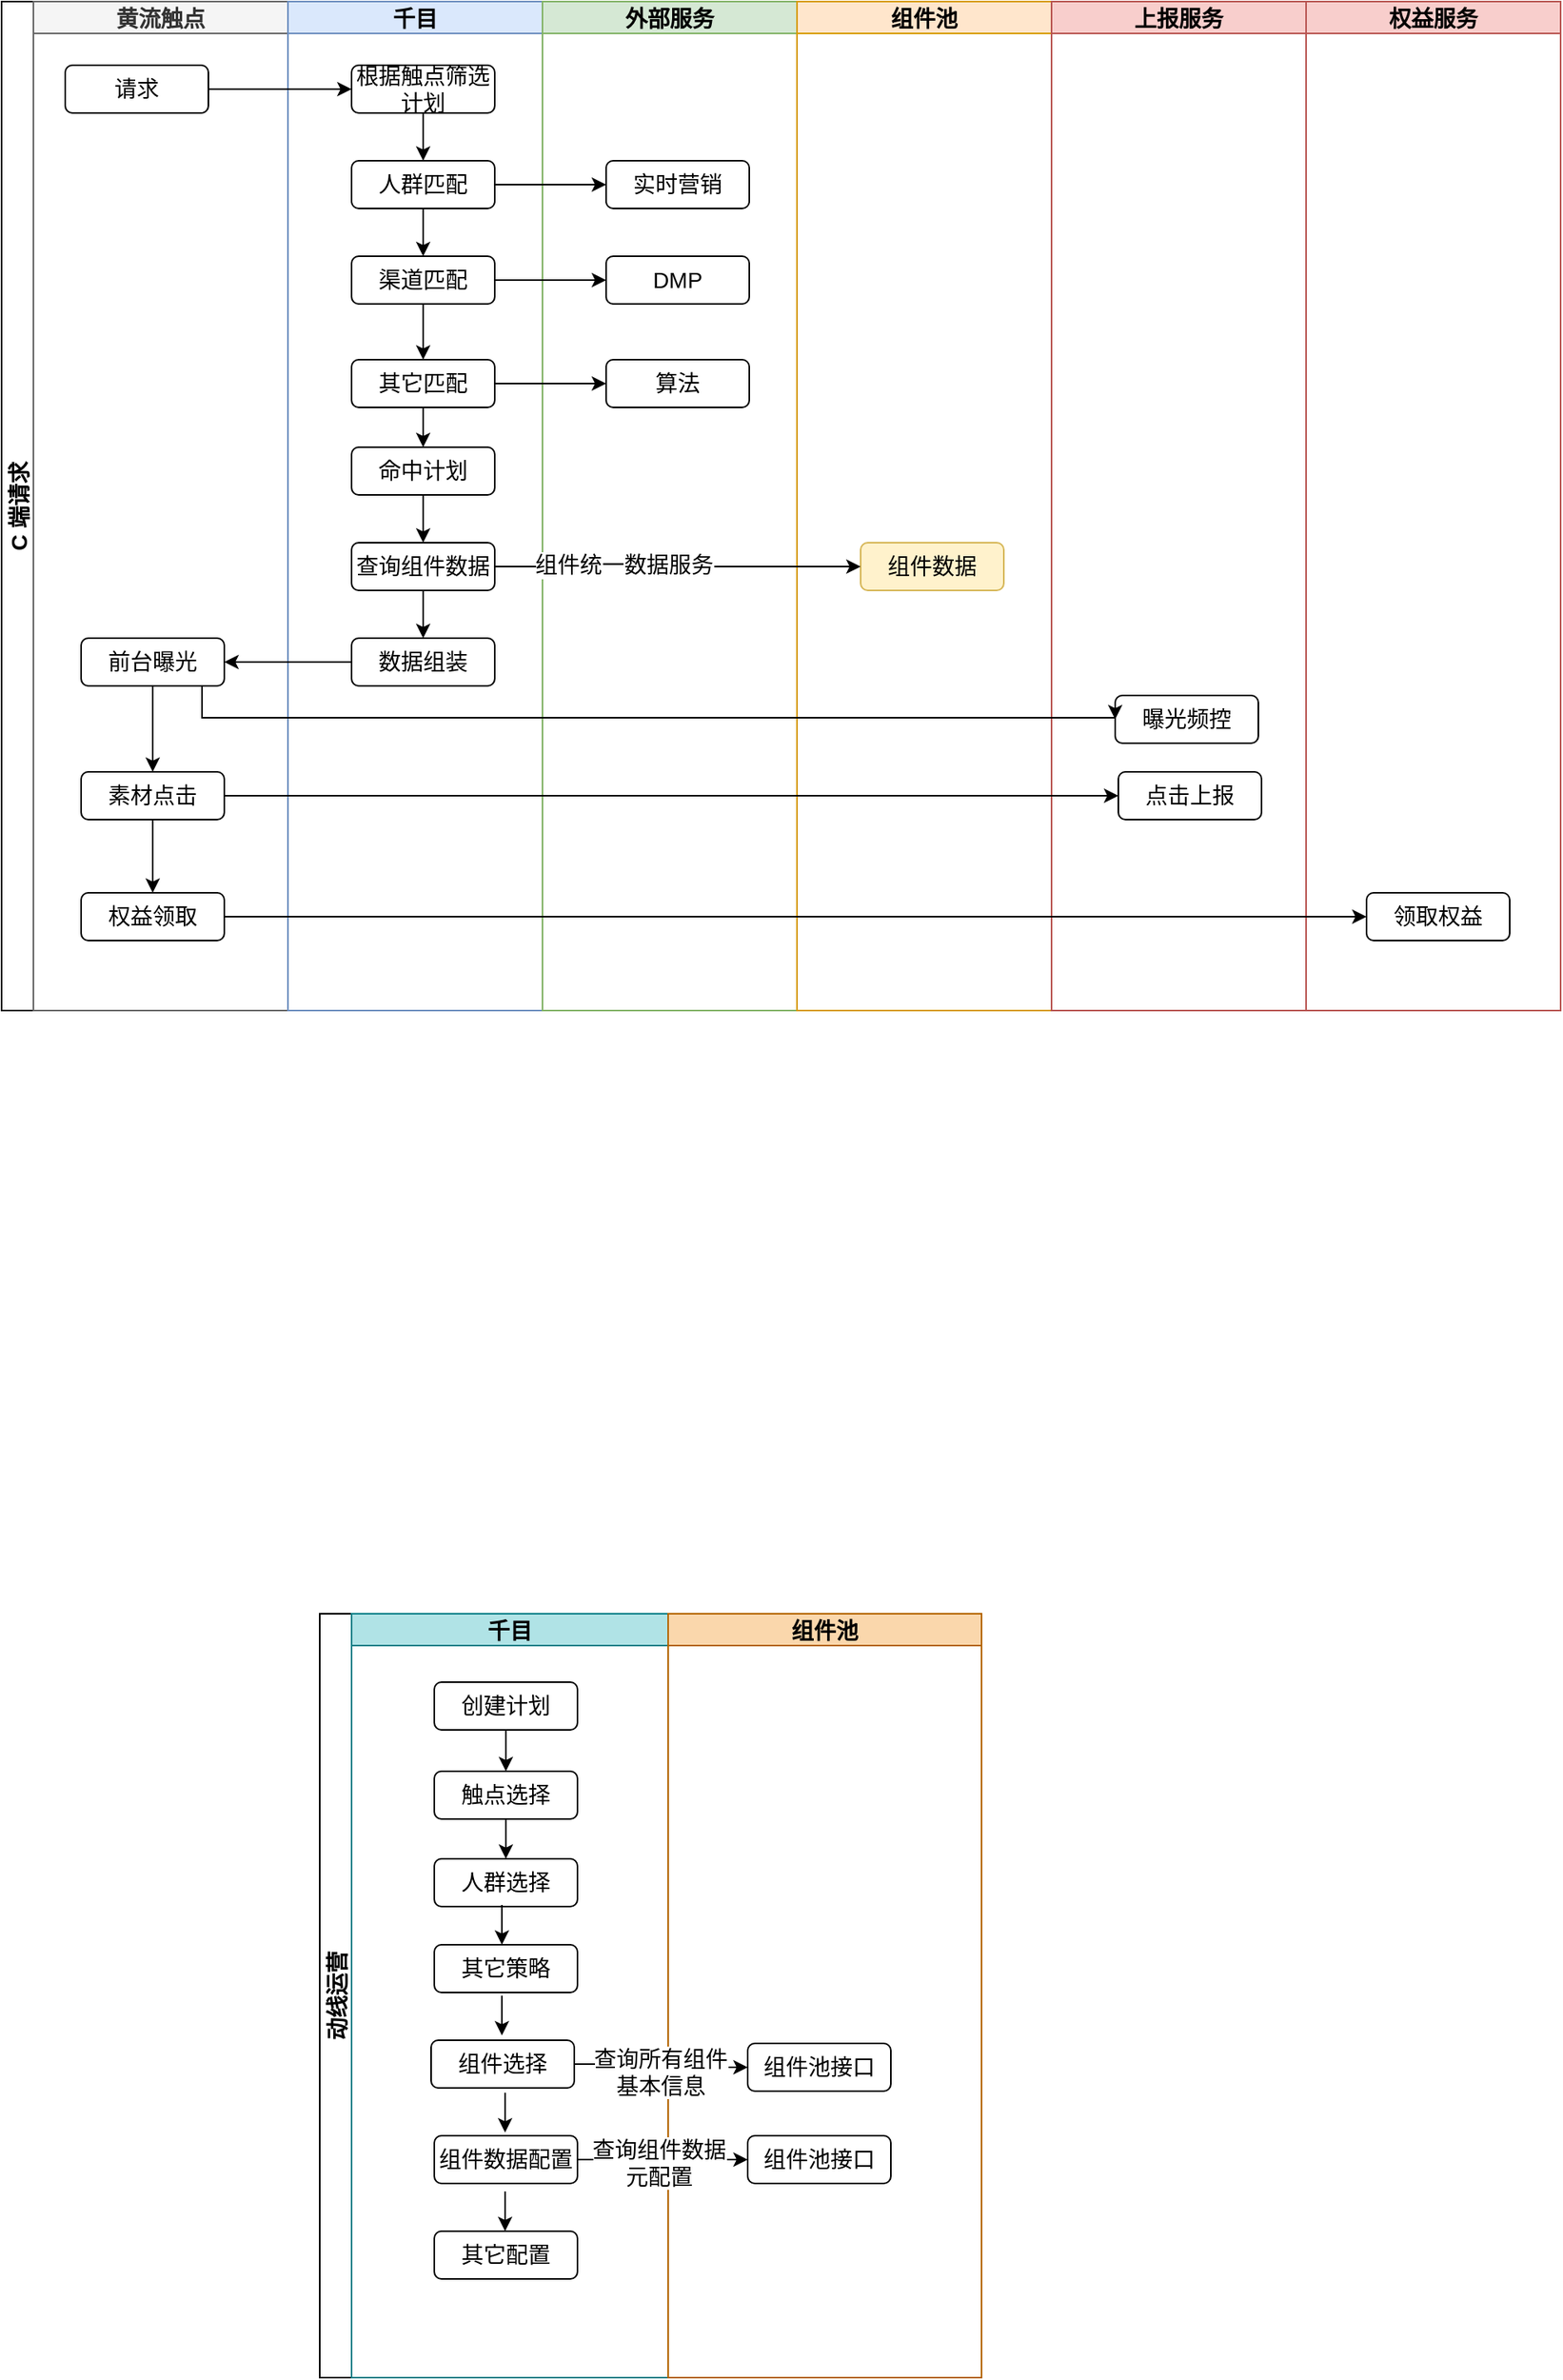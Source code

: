 <mxfile version="20.6.0" type="github">
  <diagram id="prtHgNgQTEPvFCAcTncT" name="Page-1">
    <mxGraphModel dx="1826" dy="793" grid="0" gridSize="10" guides="1" tooltips="1" connect="1" arrows="1" fold="1" page="0" pageScale="1" pageWidth="827" pageHeight="1169" math="0" shadow="0">
      <root>
        <mxCell id="0" />
        <mxCell id="1" parent="0" />
        <mxCell id="0azJCVukNUcqy8HdgQQi-19" value="C 端请求" style="swimlane;childLayout=stackLayout;resizeParent=1;resizeParentMax=0;startSize=20;horizontal=0;horizontalStack=1;fontSize=14;" parent="1" vertex="1">
          <mxGeometry x="-9" y="141" width="980" height="634" as="geometry" />
        </mxCell>
        <mxCell id="0azJCVukNUcqy8HdgQQi-20" value="黄流触点" style="swimlane;startSize=20;fillColor=#f5f5f5;fontColor=#333333;strokeColor=#666666;fontSize=14;" parent="0azJCVukNUcqy8HdgQQi-19" vertex="1">
          <mxGeometry x="20" width="160" height="634" as="geometry" />
        </mxCell>
        <mxCell id="0azJCVukNUcqy8HdgQQi-24" value="请求" style="rounded=1;whiteSpace=wrap;html=1;fontSize=14;" parent="0azJCVukNUcqy8HdgQQi-20" vertex="1">
          <mxGeometry x="20" y="40" width="90" height="30" as="geometry" />
        </mxCell>
        <mxCell id="RTEd8d9uqBbtMm4t4O1m-11" value="" style="edgeStyle=orthogonalEdgeStyle;rounded=0;orthogonalLoop=1;jettySize=auto;html=1;" edge="1" parent="0azJCVukNUcqy8HdgQQi-20" source="0azJCVukNUcqy8HdgQQi-54" target="RTEd8d9uqBbtMm4t4O1m-10">
          <mxGeometry relative="1" as="geometry" />
        </mxCell>
        <mxCell id="0azJCVukNUcqy8HdgQQi-54" value="前台曝光" style="rounded=1;whiteSpace=wrap;html=1;fontSize=14;" parent="0azJCVukNUcqy8HdgQQi-20" vertex="1">
          <mxGeometry x="30" y="400" width="90" height="30" as="geometry" />
        </mxCell>
        <mxCell id="RTEd8d9uqBbtMm4t4O1m-15" value="" style="edgeStyle=orthogonalEdgeStyle;rounded=0;orthogonalLoop=1;jettySize=auto;html=1;" edge="1" parent="0azJCVukNUcqy8HdgQQi-20" source="RTEd8d9uqBbtMm4t4O1m-10" target="RTEd8d9uqBbtMm4t4O1m-14">
          <mxGeometry relative="1" as="geometry" />
        </mxCell>
        <mxCell id="RTEd8d9uqBbtMm4t4O1m-10" value="素材点击" style="rounded=1;whiteSpace=wrap;html=1;fontSize=14;" vertex="1" parent="0azJCVukNUcqy8HdgQQi-20">
          <mxGeometry x="30" y="484" width="90" height="30" as="geometry" />
        </mxCell>
        <mxCell id="RTEd8d9uqBbtMm4t4O1m-14" value="权益领取" style="rounded=1;whiteSpace=wrap;html=1;fontSize=14;" vertex="1" parent="0azJCVukNUcqy8HdgQQi-20">
          <mxGeometry x="30" y="560" width="90" height="30" as="geometry" />
        </mxCell>
        <mxCell id="0azJCVukNUcqy8HdgQQi-21" value="千目" style="swimlane;startSize=20;fillColor=#dae8fc;strokeColor=#6c8ebf;fontSize=14;" parent="0azJCVukNUcqy8HdgQQi-19" vertex="1">
          <mxGeometry x="180" width="160" height="634" as="geometry" />
        </mxCell>
        <mxCell id="0azJCVukNUcqy8HdgQQi-41" value="" style="edgeStyle=orthogonalEdgeStyle;rounded=0;orthogonalLoop=1;jettySize=auto;html=1;entryX=0.5;entryY=0;entryDx=0;entryDy=0;fontSize=14;" parent="0azJCVukNUcqy8HdgQQi-21" source="0azJCVukNUcqy8HdgQQi-25" target="0azJCVukNUcqy8HdgQQi-28" edge="1">
          <mxGeometry relative="1" as="geometry" />
        </mxCell>
        <mxCell id="0azJCVukNUcqy8HdgQQi-25" value="根据触点筛选计划" style="rounded=1;whiteSpace=wrap;html=1;fontSize=14;" parent="0azJCVukNUcqy8HdgQQi-21" vertex="1">
          <mxGeometry x="40" y="40" width="90" height="30" as="geometry" />
        </mxCell>
        <mxCell id="0azJCVukNUcqy8HdgQQi-42" value="" style="edgeStyle=orthogonalEdgeStyle;rounded=0;orthogonalLoop=1;jettySize=auto;html=1;entryX=0.5;entryY=0;entryDx=0;entryDy=0;fontSize=14;" parent="0azJCVukNUcqy8HdgQQi-21" source="0azJCVukNUcqy8HdgQQi-28" target="0azJCVukNUcqy8HdgQQi-29" edge="1">
          <mxGeometry relative="1" as="geometry" />
        </mxCell>
        <mxCell id="0azJCVukNUcqy8HdgQQi-28" value="人群匹配" style="rounded=1;whiteSpace=wrap;html=1;fontSize=14;" parent="0azJCVukNUcqy8HdgQQi-21" vertex="1">
          <mxGeometry x="40" y="100" width="90" height="30" as="geometry" />
        </mxCell>
        <mxCell id="0azJCVukNUcqy8HdgQQi-43" value="" style="edgeStyle=orthogonalEdgeStyle;rounded=0;orthogonalLoop=1;jettySize=auto;html=1;entryX=0.5;entryY=0;entryDx=0;entryDy=0;fontSize=14;" parent="0azJCVukNUcqy8HdgQQi-21" source="0azJCVukNUcqy8HdgQQi-29" target="0azJCVukNUcqy8HdgQQi-30" edge="1">
          <mxGeometry relative="1" as="geometry">
            <mxPoint x="60" y="210" as="targetPoint" />
          </mxGeometry>
        </mxCell>
        <mxCell id="0azJCVukNUcqy8HdgQQi-29" value="渠道匹配" style="rounded=1;whiteSpace=wrap;html=1;fontSize=14;" parent="0azJCVukNUcqy8HdgQQi-21" vertex="1">
          <mxGeometry x="40" y="160" width="90" height="30" as="geometry" />
        </mxCell>
        <mxCell id="0azJCVukNUcqy8HdgQQi-44" value="" style="edgeStyle=orthogonalEdgeStyle;rounded=0;orthogonalLoop=1;jettySize=auto;html=1;entryX=0.5;entryY=0;entryDx=0;entryDy=0;fontSize=14;" parent="0azJCVukNUcqy8HdgQQi-21" source="0azJCVukNUcqy8HdgQQi-30" target="0azJCVukNUcqy8HdgQQi-31" edge="1">
          <mxGeometry relative="1" as="geometry" />
        </mxCell>
        <mxCell id="0azJCVukNUcqy8HdgQQi-30" value="其它匹配" style="rounded=1;whiteSpace=wrap;html=1;fontSize=14;" parent="0azJCVukNUcqy8HdgQQi-21" vertex="1">
          <mxGeometry x="40" y="225" width="90" height="30" as="geometry" />
        </mxCell>
        <mxCell id="0azJCVukNUcqy8HdgQQi-45" value="" style="edgeStyle=orthogonalEdgeStyle;rounded=0;orthogonalLoop=1;jettySize=auto;html=1;fontSize=14;" parent="0azJCVukNUcqy8HdgQQi-21" source="0azJCVukNUcqy8HdgQQi-31" target="0azJCVukNUcqy8HdgQQi-32" edge="1">
          <mxGeometry relative="1" as="geometry" />
        </mxCell>
        <mxCell id="0azJCVukNUcqy8HdgQQi-31" value="命中计划" style="rounded=1;whiteSpace=wrap;html=1;fontSize=14;" parent="0azJCVukNUcqy8HdgQQi-21" vertex="1">
          <mxGeometry x="40" y="280" width="90" height="30" as="geometry" />
        </mxCell>
        <mxCell id="0azJCVukNUcqy8HdgQQi-51" value="" style="edgeStyle=orthogonalEdgeStyle;rounded=0;orthogonalLoop=1;jettySize=auto;html=1;fontSize=14;" parent="0azJCVukNUcqy8HdgQQi-21" source="0azJCVukNUcqy8HdgQQi-32" target="0azJCVukNUcqy8HdgQQi-50" edge="1">
          <mxGeometry relative="1" as="geometry" />
        </mxCell>
        <mxCell id="0azJCVukNUcqy8HdgQQi-32" value="查询组件数据" style="rounded=1;whiteSpace=wrap;html=1;fontSize=14;" parent="0azJCVukNUcqy8HdgQQi-21" vertex="1">
          <mxGeometry x="40" y="340" width="90" height="30" as="geometry" />
        </mxCell>
        <mxCell id="0azJCVukNUcqy8HdgQQi-50" value="数据组装" style="rounded=1;whiteSpace=wrap;html=1;fontSize=14;" parent="0azJCVukNUcqy8HdgQQi-21" vertex="1">
          <mxGeometry x="40" y="400" width="90" height="30" as="geometry" />
        </mxCell>
        <mxCell id="0azJCVukNUcqy8HdgQQi-22" value="外部服务" style="swimlane;startSize=20;fillColor=#d5e8d4;strokeColor=#82b366;fontSize=14;" parent="0azJCVukNUcqy8HdgQQi-19" vertex="1">
          <mxGeometry x="340" width="160" height="634" as="geometry" />
        </mxCell>
        <mxCell id="0azJCVukNUcqy8HdgQQi-35" value="实时营销" style="rounded=1;whiteSpace=wrap;html=1;fontSize=14;" parent="0azJCVukNUcqy8HdgQQi-22" vertex="1">
          <mxGeometry x="40" y="100" width="90" height="30" as="geometry" />
        </mxCell>
        <mxCell id="0azJCVukNUcqy8HdgQQi-36" value="DMP" style="rounded=1;whiteSpace=wrap;html=1;fontSize=14;" parent="0azJCVukNUcqy8HdgQQi-22" vertex="1">
          <mxGeometry x="40" y="160" width="90" height="30" as="geometry" />
        </mxCell>
        <mxCell id="0azJCVukNUcqy8HdgQQi-37" value="算法" style="rounded=1;whiteSpace=wrap;html=1;fontSize=14;" parent="0azJCVukNUcqy8HdgQQi-22" vertex="1">
          <mxGeometry x="40" y="225" width="90" height="30" as="geometry" />
        </mxCell>
        <mxCell id="0azJCVukNUcqy8HdgQQi-60" value="组件池" style="swimlane;startSize=20;fillColor=#ffe6cc;strokeColor=#d79b00;fontSize=14;" parent="0azJCVukNUcqy8HdgQQi-19" vertex="1">
          <mxGeometry x="500" width="160" height="634" as="geometry" />
        </mxCell>
        <mxCell id="0azJCVukNUcqy8HdgQQi-47" value="组件数据" style="rounded=1;whiteSpace=wrap;html=1;fillColor=#fff2cc;strokeColor=#d6b656;fontSize=14;" parent="0azJCVukNUcqy8HdgQQi-60" vertex="1">
          <mxGeometry x="40" y="340" width="90" height="30" as="geometry" />
        </mxCell>
        <mxCell id="0azJCVukNUcqy8HdgQQi-67" value="上报服务" style="swimlane;startSize=20;fillColor=#f8cecc;strokeColor=#b85450;fontSize=14;" parent="0azJCVukNUcqy8HdgQQi-19" vertex="1">
          <mxGeometry x="660" width="160" height="634" as="geometry" />
        </mxCell>
        <mxCell id="0azJCVukNUcqy8HdgQQi-68" value="曝光频控" style="rounded=1;whiteSpace=wrap;html=1;fontSize=14;" parent="0azJCVukNUcqy8HdgQQi-67" vertex="1">
          <mxGeometry x="40" y="436" width="90" height="30" as="geometry" />
        </mxCell>
        <mxCell id="RTEd8d9uqBbtMm4t4O1m-2" value="点击上报" style="rounded=1;whiteSpace=wrap;html=1;fontSize=14;" vertex="1" parent="0azJCVukNUcqy8HdgQQi-67">
          <mxGeometry x="42" y="484" width="90" height="30" as="geometry" />
        </mxCell>
        <mxCell id="RTEd8d9uqBbtMm4t4O1m-1" value="权益服务" style="swimlane;startSize=20;fillColor=#f8cecc;strokeColor=#b85450;fontSize=14;" vertex="1" parent="0azJCVukNUcqy8HdgQQi-19">
          <mxGeometry x="820" width="160" height="634" as="geometry" />
        </mxCell>
        <mxCell id="RTEd8d9uqBbtMm4t4O1m-16" value="领取权益" style="rounded=1;whiteSpace=wrap;html=1;fontSize=14;" vertex="1" parent="RTEd8d9uqBbtMm4t4O1m-1">
          <mxGeometry x="38" y="560" width="90" height="30" as="geometry" />
        </mxCell>
        <mxCell id="0azJCVukNUcqy8HdgQQi-27" value="" style="edgeStyle=orthogonalEdgeStyle;rounded=0;orthogonalLoop=1;jettySize=auto;html=1;fontSize=14;" parent="0azJCVukNUcqy8HdgQQi-19" source="0azJCVukNUcqy8HdgQQi-24" target="0azJCVukNUcqy8HdgQQi-25" edge="1">
          <mxGeometry relative="1" as="geometry" />
        </mxCell>
        <mxCell id="0azJCVukNUcqy8HdgQQi-38" style="edgeStyle=orthogonalEdgeStyle;rounded=0;orthogonalLoop=1;jettySize=auto;html=1;exitX=1;exitY=0.5;exitDx=0;exitDy=0;entryX=0;entryY=0.5;entryDx=0;entryDy=0;fontSize=14;" parent="0azJCVukNUcqy8HdgQQi-19" source="0azJCVukNUcqy8HdgQQi-28" target="0azJCVukNUcqy8HdgQQi-35" edge="1">
          <mxGeometry relative="1" as="geometry" />
        </mxCell>
        <mxCell id="0azJCVukNUcqy8HdgQQi-39" style="edgeStyle=orthogonalEdgeStyle;rounded=0;orthogonalLoop=1;jettySize=auto;html=1;fontSize=14;" parent="0azJCVukNUcqy8HdgQQi-19" source="0azJCVukNUcqy8HdgQQi-29" target="0azJCVukNUcqy8HdgQQi-36" edge="1">
          <mxGeometry relative="1" as="geometry" />
        </mxCell>
        <mxCell id="0azJCVukNUcqy8HdgQQi-40" value="" style="edgeStyle=orthogonalEdgeStyle;rounded=0;orthogonalLoop=1;jettySize=auto;html=1;fontSize=14;" parent="0azJCVukNUcqy8HdgQQi-19" source="0azJCVukNUcqy8HdgQQi-30" target="0azJCVukNUcqy8HdgQQi-37" edge="1">
          <mxGeometry relative="1" as="geometry" />
        </mxCell>
        <mxCell id="0azJCVukNUcqy8HdgQQi-55" value="" style="edgeStyle=orthogonalEdgeStyle;rounded=0;orthogonalLoop=1;jettySize=auto;html=1;fontSize=14;" parent="0azJCVukNUcqy8HdgQQi-19" source="0azJCVukNUcqy8HdgQQi-50" target="0azJCVukNUcqy8HdgQQi-54" edge="1">
          <mxGeometry relative="1" as="geometry" />
        </mxCell>
        <mxCell id="0azJCVukNUcqy8HdgQQi-48" style="edgeStyle=orthogonalEdgeStyle;rounded=0;orthogonalLoop=1;jettySize=auto;html=1;entryX=0;entryY=0.5;entryDx=0;entryDy=0;fontSize=14;" parent="0azJCVukNUcqy8HdgQQi-19" source="0azJCVukNUcqy8HdgQQi-32" target="0azJCVukNUcqy8HdgQQi-47" edge="1">
          <mxGeometry relative="1" as="geometry" />
        </mxCell>
        <mxCell id="0azJCVukNUcqy8HdgQQi-49" value="组件统一数据服务" style="edgeLabel;html=1;align=center;verticalAlign=middle;resizable=0;points=[];fontSize=14;" parent="0azJCVukNUcqy8HdgQQi-48" vertex="1" connectable="0">
          <mxGeometry relative="1" as="geometry">
            <mxPoint x="-34" y="-1" as="offset" />
          </mxGeometry>
        </mxCell>
        <mxCell id="0azJCVukNUcqy8HdgQQi-69" style="edgeStyle=orthogonalEdgeStyle;rounded=0;orthogonalLoop=1;jettySize=auto;html=1;entryX=0;entryY=0.5;entryDx=0;entryDy=0;fontSize=14;" parent="0azJCVukNUcqy8HdgQQi-19" source="0azJCVukNUcqy8HdgQQi-54" target="0azJCVukNUcqy8HdgQQi-68" edge="1">
          <mxGeometry relative="1" as="geometry">
            <Array as="points">
              <mxPoint x="126" y="450" />
            </Array>
          </mxGeometry>
        </mxCell>
        <mxCell id="RTEd8d9uqBbtMm4t4O1m-13" style="edgeStyle=orthogonalEdgeStyle;rounded=0;orthogonalLoop=1;jettySize=auto;html=1;" edge="1" parent="0azJCVukNUcqy8HdgQQi-19" source="RTEd8d9uqBbtMm4t4O1m-10" target="RTEd8d9uqBbtMm4t4O1m-2">
          <mxGeometry relative="1" as="geometry" />
        </mxCell>
        <mxCell id="RTEd8d9uqBbtMm4t4O1m-17" style="edgeStyle=orthogonalEdgeStyle;rounded=0;orthogonalLoop=1;jettySize=auto;html=1;entryX=0;entryY=0.5;entryDx=0;entryDy=0;" edge="1" parent="0azJCVukNUcqy8HdgQQi-19" source="RTEd8d9uqBbtMm4t4O1m-14" target="RTEd8d9uqBbtMm4t4O1m-16">
          <mxGeometry relative="1" as="geometry" />
        </mxCell>
        <mxCell id="0azJCVukNUcqy8HdgQQi-113" value="动线运营" style="swimlane;childLayout=stackLayout;resizeParent=1;resizeParentMax=0;startSize=20;horizontal=0;horizontalStack=1;fontSize=14;" parent="1" vertex="1">
          <mxGeometry x="191" y="1154" width="416" height="480" as="geometry" />
        </mxCell>
        <mxCell id="0azJCVukNUcqy8HdgQQi-114" value="千目" style="swimlane;startSize=20;fontSize=14;fillColor=#b0e3e6;strokeColor=#0e8088;" parent="0azJCVukNUcqy8HdgQQi-113" vertex="1">
          <mxGeometry x="20" width="199" height="480" as="geometry" />
        </mxCell>
        <mxCell id="0azJCVukNUcqy8HdgQQi-132" value="" style="edgeStyle=orthogonalEdgeStyle;rounded=0;orthogonalLoop=1;jettySize=auto;html=1;fontSize=14;entryX=0.5;entryY=0;entryDx=0;entryDy=0;" parent="0azJCVukNUcqy8HdgQQi-114" source="0azJCVukNUcqy8HdgQQi-117" target="0azJCVukNUcqy8HdgQQi-118" edge="1">
          <mxGeometry relative="1" as="geometry" />
        </mxCell>
        <mxCell id="0azJCVukNUcqy8HdgQQi-117" value="创建计划" style="rounded=1;whiteSpace=wrap;html=1;fontSize=14;" parent="0azJCVukNUcqy8HdgQQi-114" vertex="1">
          <mxGeometry x="52" y="43" width="90" height="30" as="geometry" />
        </mxCell>
        <mxCell id="0azJCVukNUcqy8HdgQQi-133" value="" style="edgeStyle=orthogonalEdgeStyle;rounded=0;orthogonalLoop=1;jettySize=auto;html=1;fontSize=14;" parent="0azJCVukNUcqy8HdgQQi-114" source="0azJCVukNUcqy8HdgQQi-118" target="0azJCVukNUcqy8HdgQQi-119" edge="1">
          <mxGeometry relative="1" as="geometry" />
        </mxCell>
        <mxCell id="0azJCVukNUcqy8HdgQQi-118" value="触点选择" style="rounded=1;whiteSpace=wrap;html=1;fontSize=14;" parent="0azJCVukNUcqy8HdgQQi-114" vertex="1">
          <mxGeometry x="52" y="99" width="90" height="30" as="geometry" />
        </mxCell>
        <mxCell id="0azJCVukNUcqy8HdgQQi-119" value="人群选择" style="rounded=1;whiteSpace=wrap;html=1;fontSize=14;" parent="0azJCVukNUcqy8HdgQQi-114" vertex="1">
          <mxGeometry x="52" y="154" width="90" height="30" as="geometry" />
        </mxCell>
        <mxCell id="0azJCVukNUcqy8HdgQQi-120" value="其它策略" style="rounded=1;whiteSpace=wrap;html=1;fontSize=14;" parent="0azJCVukNUcqy8HdgQQi-114" vertex="1">
          <mxGeometry x="52" y="208" width="90" height="30" as="geometry" />
        </mxCell>
        <mxCell id="0azJCVukNUcqy8HdgQQi-121" value="组件选择" style="rounded=1;whiteSpace=wrap;html=1;fontSize=14;" parent="0azJCVukNUcqy8HdgQQi-114" vertex="1">
          <mxGeometry x="50" y="268" width="90" height="30" as="geometry" />
        </mxCell>
        <mxCell id="0azJCVukNUcqy8HdgQQi-122" value="组件数据配置" style="rounded=1;whiteSpace=wrap;html=1;fontSize=14;" parent="0azJCVukNUcqy8HdgQQi-114" vertex="1">
          <mxGeometry x="52" y="328" width="90" height="30" as="geometry" />
        </mxCell>
        <mxCell id="0azJCVukNUcqy8HdgQQi-123" value="其它配置" style="rounded=1;whiteSpace=wrap;html=1;fontSize=14;" parent="0azJCVukNUcqy8HdgQQi-114" vertex="1">
          <mxGeometry x="52" y="388" width="90" height="30" as="geometry" />
        </mxCell>
        <mxCell id="0azJCVukNUcqy8HdgQQi-134" value="" style="edgeStyle=orthogonalEdgeStyle;rounded=0;orthogonalLoop=1;jettySize=auto;html=1;fontSize=14;" parent="0azJCVukNUcqy8HdgQQi-114" edge="1">
          <mxGeometry relative="1" as="geometry">
            <mxPoint x="94.5" y="183" as="sourcePoint" />
            <mxPoint x="94.5" y="208" as="targetPoint" />
          </mxGeometry>
        </mxCell>
        <mxCell id="0azJCVukNUcqy8HdgQQi-135" value="" style="edgeStyle=orthogonalEdgeStyle;rounded=0;orthogonalLoop=1;jettySize=auto;html=1;fontSize=14;" parent="0azJCVukNUcqy8HdgQQi-114" edge="1">
          <mxGeometry relative="1" as="geometry">
            <mxPoint x="94.5" y="240" as="sourcePoint" />
            <mxPoint x="94.5" y="265" as="targetPoint" />
          </mxGeometry>
        </mxCell>
        <mxCell id="0azJCVukNUcqy8HdgQQi-136" value="" style="edgeStyle=orthogonalEdgeStyle;rounded=0;orthogonalLoop=1;jettySize=auto;html=1;fontSize=14;" parent="0azJCVukNUcqy8HdgQQi-114" edge="1">
          <mxGeometry relative="1" as="geometry">
            <mxPoint x="96.5" y="301" as="sourcePoint" />
            <mxPoint x="96.5" y="326" as="targetPoint" />
            <Array as="points">
              <mxPoint x="96.5" y="310" />
              <mxPoint x="96.5" y="310" />
            </Array>
          </mxGeometry>
        </mxCell>
        <mxCell id="0azJCVukNUcqy8HdgQQi-137" value="" style="edgeStyle=orthogonalEdgeStyle;rounded=0;orthogonalLoop=1;jettySize=auto;html=1;fontSize=14;" parent="0azJCVukNUcqy8HdgQQi-114" edge="1">
          <mxGeometry relative="1" as="geometry">
            <mxPoint x="96.5" y="363" as="sourcePoint" />
            <mxPoint x="96.5" y="388" as="targetPoint" />
            <Array as="points">
              <mxPoint x="96.5" y="372" />
              <mxPoint x="96.5" y="372" />
            </Array>
          </mxGeometry>
        </mxCell>
        <mxCell id="0azJCVukNUcqy8HdgQQi-115" value="组件池" style="swimlane;startSize=20;fontSize=14;fillColor=#fad7ac;strokeColor=#b46504;" parent="0azJCVukNUcqy8HdgQQi-113" vertex="1">
          <mxGeometry x="219" width="197" height="480" as="geometry" />
        </mxCell>
        <mxCell id="0azJCVukNUcqy8HdgQQi-124" value="组件池接口" style="rounded=1;whiteSpace=wrap;html=1;fontSize=14;" parent="0azJCVukNUcqy8HdgQQi-115" vertex="1">
          <mxGeometry x="50" y="270" width="90" height="30" as="geometry" />
        </mxCell>
        <mxCell id="0azJCVukNUcqy8HdgQQi-125" value="组件池接口" style="rounded=1;whiteSpace=wrap;html=1;fontSize=14;" parent="0azJCVukNUcqy8HdgQQi-115" vertex="1">
          <mxGeometry x="50" y="328" width="90" height="30" as="geometry" />
        </mxCell>
        <mxCell id="0azJCVukNUcqy8HdgQQi-126" style="edgeStyle=orthogonalEdgeStyle;rounded=0;orthogonalLoop=1;jettySize=auto;html=1;entryX=0;entryY=0.5;entryDx=0;entryDy=0;fontSize=14;" parent="0azJCVukNUcqy8HdgQQi-113" source="0azJCVukNUcqy8HdgQQi-121" target="0azJCVukNUcqy8HdgQQi-124" edge="1">
          <mxGeometry relative="1" as="geometry" />
        </mxCell>
        <mxCell id="0azJCVukNUcqy8HdgQQi-127" value="查询所有组件&lt;br&gt;基本信息" style="edgeLabel;html=1;align=center;verticalAlign=middle;resizable=0;points=[];fontSize=14;" parent="0azJCVukNUcqy8HdgQQi-126" vertex="1" connectable="0">
          <mxGeometry x="0.098" y="-2" relative="1" as="geometry">
            <mxPoint x="-5" y="1" as="offset" />
          </mxGeometry>
        </mxCell>
        <mxCell id="0azJCVukNUcqy8HdgQQi-128" style="edgeStyle=orthogonalEdgeStyle;rounded=0;orthogonalLoop=1;jettySize=auto;html=1;entryX=0;entryY=0.5;entryDx=0;entryDy=0;fontSize=14;" parent="0azJCVukNUcqy8HdgQQi-113" source="0azJCVukNUcqy8HdgQQi-122" target="0azJCVukNUcqy8HdgQQi-125" edge="1">
          <mxGeometry relative="1" as="geometry" />
        </mxCell>
        <mxCell id="0azJCVukNUcqy8HdgQQi-129" value="查询组件数据&lt;br&gt;元配置" style="edgeLabel;html=1;align=center;verticalAlign=middle;resizable=0;points=[];fontSize=14;" parent="0azJCVukNUcqy8HdgQQi-128" vertex="1" connectable="0">
          <mxGeometry x="-0.191" relative="1" as="geometry">
            <mxPoint x="7" y="2" as="offset" />
          </mxGeometry>
        </mxCell>
      </root>
    </mxGraphModel>
  </diagram>
</mxfile>
